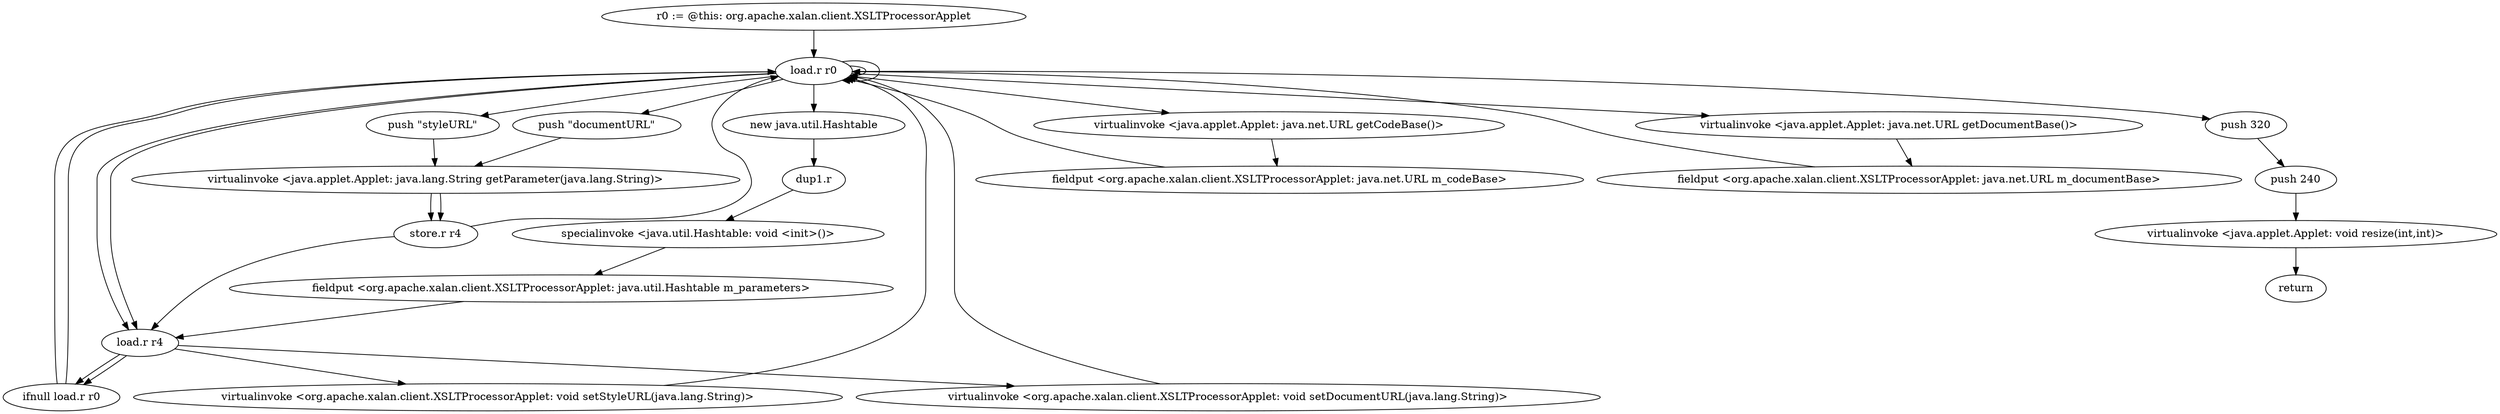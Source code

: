 digraph "" {
    "r0 := @this: org.apache.xalan.client.XSLTProcessorApplet"
    "load.r r0"
    "r0 := @this: org.apache.xalan.client.XSLTProcessorApplet"->"load.r r0";
    "push \"styleURL\""
    "load.r r0"->"push \"styleURL\"";
    "virtualinvoke <java.applet.Applet: java.lang.String getParameter(java.lang.String)>"
    "push \"styleURL\""->"virtualinvoke <java.applet.Applet: java.lang.String getParameter(java.lang.String)>";
    "store.r r4"
    "virtualinvoke <java.applet.Applet: java.lang.String getParameter(java.lang.String)>"->"store.r r4";
    "store.r r4"->"load.r r0";
    "new java.util.Hashtable"
    "load.r r0"->"new java.util.Hashtable";
    "dup1.r"
    "new java.util.Hashtable"->"dup1.r";
    "specialinvoke <java.util.Hashtable: void <init>()>"
    "dup1.r"->"specialinvoke <java.util.Hashtable: void <init>()>";
    "fieldput <org.apache.xalan.client.XSLTProcessorApplet: java.util.Hashtable m_parameters>"
    "specialinvoke <java.util.Hashtable: void <init>()>"->"fieldput <org.apache.xalan.client.XSLTProcessorApplet: java.util.Hashtable m_parameters>";
    "load.r r4"
    "fieldput <org.apache.xalan.client.XSLTProcessorApplet: java.util.Hashtable m_parameters>"->"load.r r4";
    "ifnull load.r r0"
    "load.r r4"->"ifnull load.r r0";
    "ifnull load.r r0"->"load.r r0";
    "load.r r0"->"load.r r4";
    "virtualinvoke <org.apache.xalan.client.XSLTProcessorApplet: void setStyleURL(java.lang.String)>"
    "load.r r4"->"virtualinvoke <org.apache.xalan.client.XSLTProcessorApplet: void setStyleURL(java.lang.String)>";
    "virtualinvoke <org.apache.xalan.client.XSLTProcessorApplet: void setStyleURL(java.lang.String)>"->"load.r r0";
    "push \"documentURL\""
    "load.r r0"->"push \"documentURL\"";
    "push \"documentURL\""->"virtualinvoke <java.applet.Applet: java.lang.String getParameter(java.lang.String)>";
    "virtualinvoke <java.applet.Applet: java.lang.String getParameter(java.lang.String)>"->"store.r r4";
    "store.r r4"->"load.r r4";
    "load.r r4"->"ifnull load.r r0";
    "ifnull load.r r0"->"load.r r0";
    "load.r r0"->"load.r r4";
    "virtualinvoke <org.apache.xalan.client.XSLTProcessorApplet: void setDocumentURL(java.lang.String)>"
    "load.r r4"->"virtualinvoke <org.apache.xalan.client.XSLTProcessorApplet: void setDocumentURL(java.lang.String)>";
    "virtualinvoke <org.apache.xalan.client.XSLTProcessorApplet: void setDocumentURL(java.lang.String)>"->"load.r r0";
    "load.r r0"->"load.r r0";
    "virtualinvoke <java.applet.Applet: java.net.URL getCodeBase()>"
    "load.r r0"->"virtualinvoke <java.applet.Applet: java.net.URL getCodeBase()>";
    "fieldput <org.apache.xalan.client.XSLTProcessorApplet: java.net.URL m_codeBase>"
    "virtualinvoke <java.applet.Applet: java.net.URL getCodeBase()>"->"fieldput <org.apache.xalan.client.XSLTProcessorApplet: java.net.URL m_codeBase>";
    "fieldput <org.apache.xalan.client.XSLTProcessorApplet: java.net.URL m_codeBase>"->"load.r r0";
    "load.r r0"->"load.r r0";
    "virtualinvoke <java.applet.Applet: java.net.URL getDocumentBase()>"
    "load.r r0"->"virtualinvoke <java.applet.Applet: java.net.URL getDocumentBase()>";
    "fieldput <org.apache.xalan.client.XSLTProcessorApplet: java.net.URL m_documentBase>"
    "virtualinvoke <java.applet.Applet: java.net.URL getDocumentBase()>"->"fieldput <org.apache.xalan.client.XSLTProcessorApplet: java.net.URL m_documentBase>";
    "fieldput <org.apache.xalan.client.XSLTProcessorApplet: java.net.URL m_documentBase>"->"load.r r0";
    "push 320"
    "load.r r0"->"push 320";
    "push 240"
    "push 320"->"push 240";
    "virtualinvoke <java.applet.Applet: void resize(int,int)>"
    "push 240"->"virtualinvoke <java.applet.Applet: void resize(int,int)>";
    "return"
    "virtualinvoke <java.applet.Applet: void resize(int,int)>"->"return";
}
